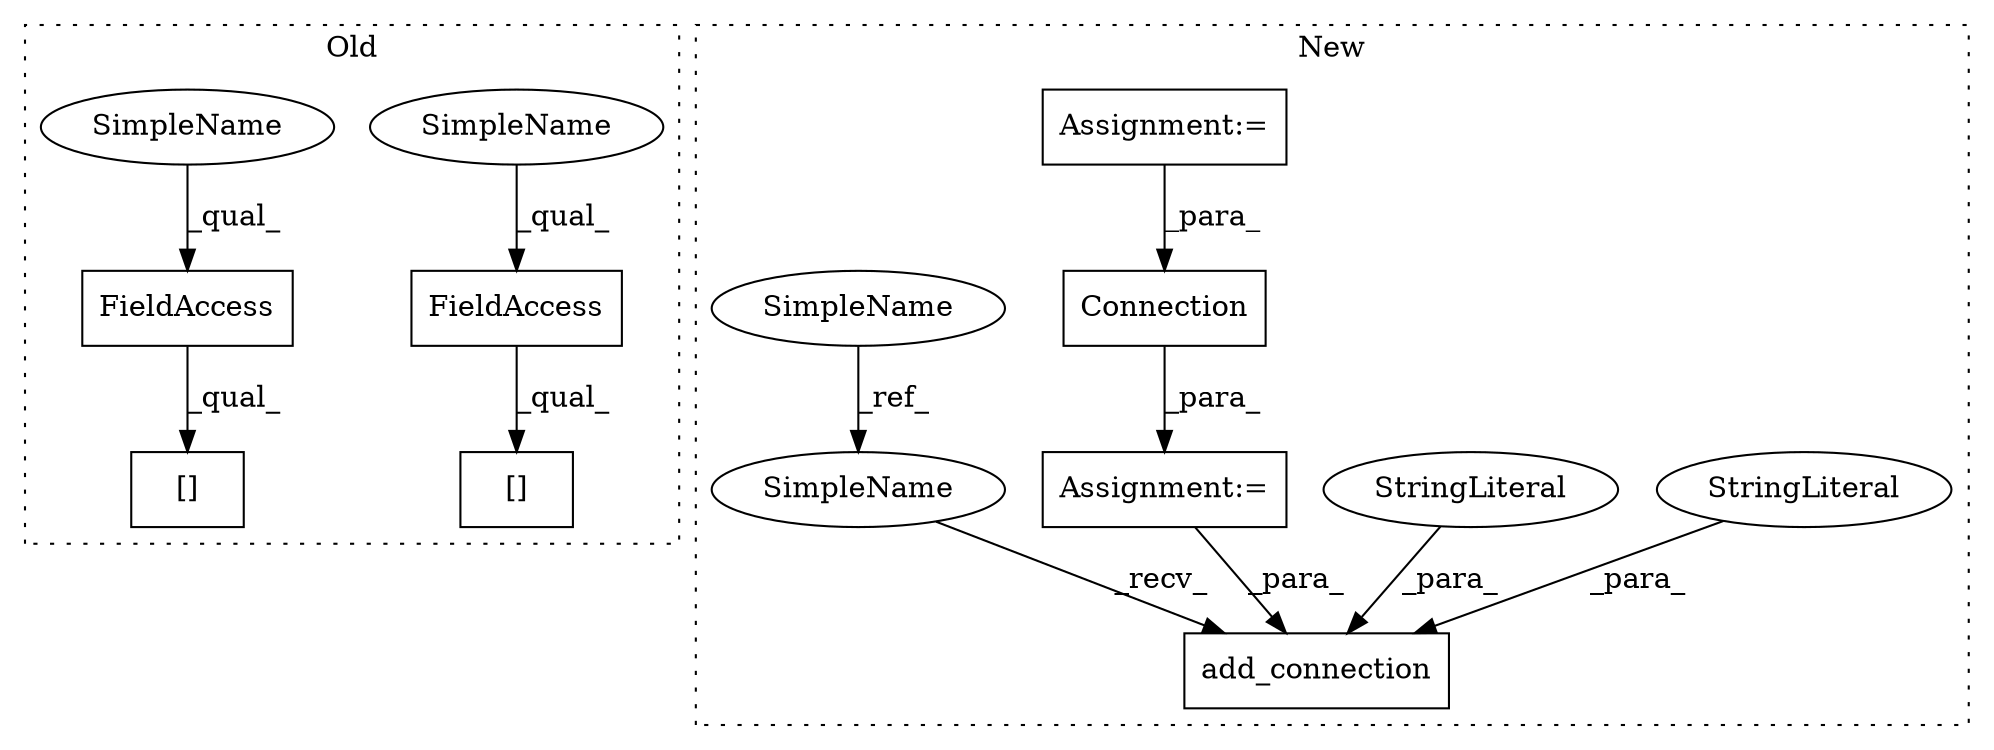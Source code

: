 digraph G {
subgraph cluster0 {
1 [label="[]" a="2" s="2267,2283" l="12,1" shape="box"];
8 [label="FieldAccess" a="22" s="2267" l="11" shape="box"];
10 [label="FieldAccess" a="22" s="2249" l="11" shape="box"];
11 [label="[]" a="2" s="2249,2265" l="12,1" shape="box"];
13 [label="SimpleName" a="42" s="2267" l="4" shape="ellipse"];
14 [label="SimpleName" a="42" s="2249" l="4" shape="ellipse"];
label = "Old";
style="dotted";
}
subgraph cluster1 {
2 [label="Connection" a="32" s="1964,2024" l="11,1" shape="box"];
3 [label="add_connection" a="32" s="2437,2475" l="15,1" shape="box"];
4 [label="StringLiteral" a="45" s="2471" l="4" shape="ellipse"];
5 [label="StringLiteral" a="45" s="2467" l="3" shape="ellipse"];
6 [label="Assignment:=" a="7" s="1963" l="1" shape="box"];
7 [label="Assignment:=" a="7" s="1673" l="1" shape="box"];
9 [label="SimpleName" a="42" s="1217" l="4" shape="ellipse"];
12 [label="SimpleName" a="42" s="2432" l="4" shape="ellipse"];
label = "New";
style="dotted";
}
2 -> 6 [label="_para_"];
4 -> 3 [label="_para_"];
5 -> 3 [label="_para_"];
6 -> 3 [label="_para_"];
7 -> 2 [label="_para_"];
8 -> 1 [label="_qual_"];
9 -> 12 [label="_ref_"];
10 -> 11 [label="_qual_"];
12 -> 3 [label="_recv_"];
13 -> 8 [label="_qual_"];
14 -> 10 [label="_qual_"];
}